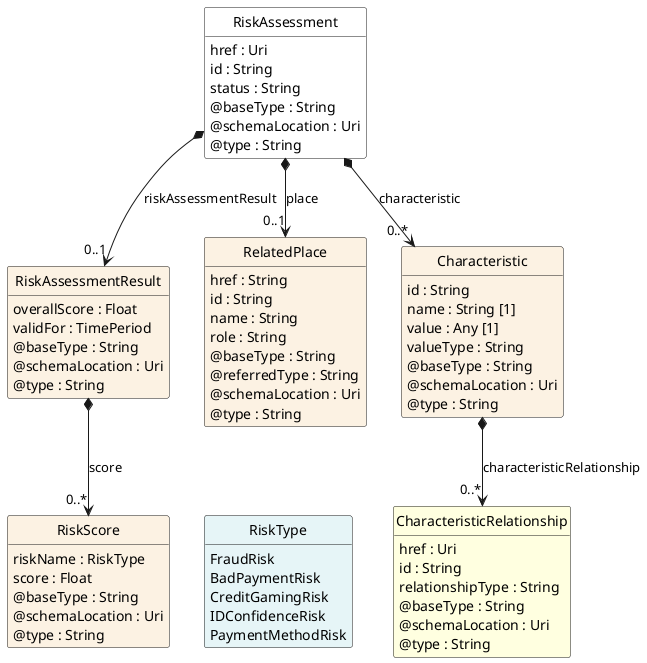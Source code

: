 @startuml
hide circle
hide methods
hide stereotype
show <<Enumeration>> stereotype
skinparam class {
   BackgroundColor<<Enumeration>> #E6F5F7
   BackgroundColor<<Ref>> #FFFFE0
   BackgroundColor<<Pivot>> #FFFFFFF
   BackgroundColor<<SimpleType>> #E2F0DA
   BackgroundColor #FCF2E3
}

class RiskAssessment <<Pivot>> {
    href : Uri
    id : String
    status : String
    @baseType : String
    @schemaLocation : Uri
    @type : String
}

class RiskAssessmentResult  {
    overallScore : Float
    validFor : TimePeriod
    @baseType : String
    @schemaLocation : Uri
    @type : String
}

class RiskScore  {
    riskName : RiskType
    score : Float
    @baseType : String
    @schemaLocation : Uri
    @type : String
}

class RiskType <<Enumeration>> {
    FraudRisk
    BadPaymentRisk
    CreditGamingRisk
    IDConfidenceRisk
    PaymentMethodRisk
}

class RelatedPlace  {
    href : String
    id : String
    name : String
    role : String
    @baseType : String
    @referredType : String
    @schemaLocation : Uri
    @type : String
}

class Characteristic  {
    id : String
    name : String [1]
    value : Any [1]
    valueType : String
    @baseType : String
    @schemaLocation : Uri
    @type : String
}

class CharacteristicRelationship  <<Ref>> {
    href : Uri
    id : String
    relationshipType : String
    @baseType : String
    @schemaLocation : Uri
    @type : String
}

RiskAssessment *-->  "0..1" RelatedPlace : place

RiskAssessment *-->  "0..*" Characteristic : characteristic

RiskAssessment *-->  "0..1" RiskAssessmentResult : riskAssessmentResult

RiskAssessmentResult *-->  "0..*" RiskScore : score

Characteristic *-->  "0..*" CharacteristicRelationship : characteristicRelationship

RiskScore -right[hidden]-> RiskType

@enduml